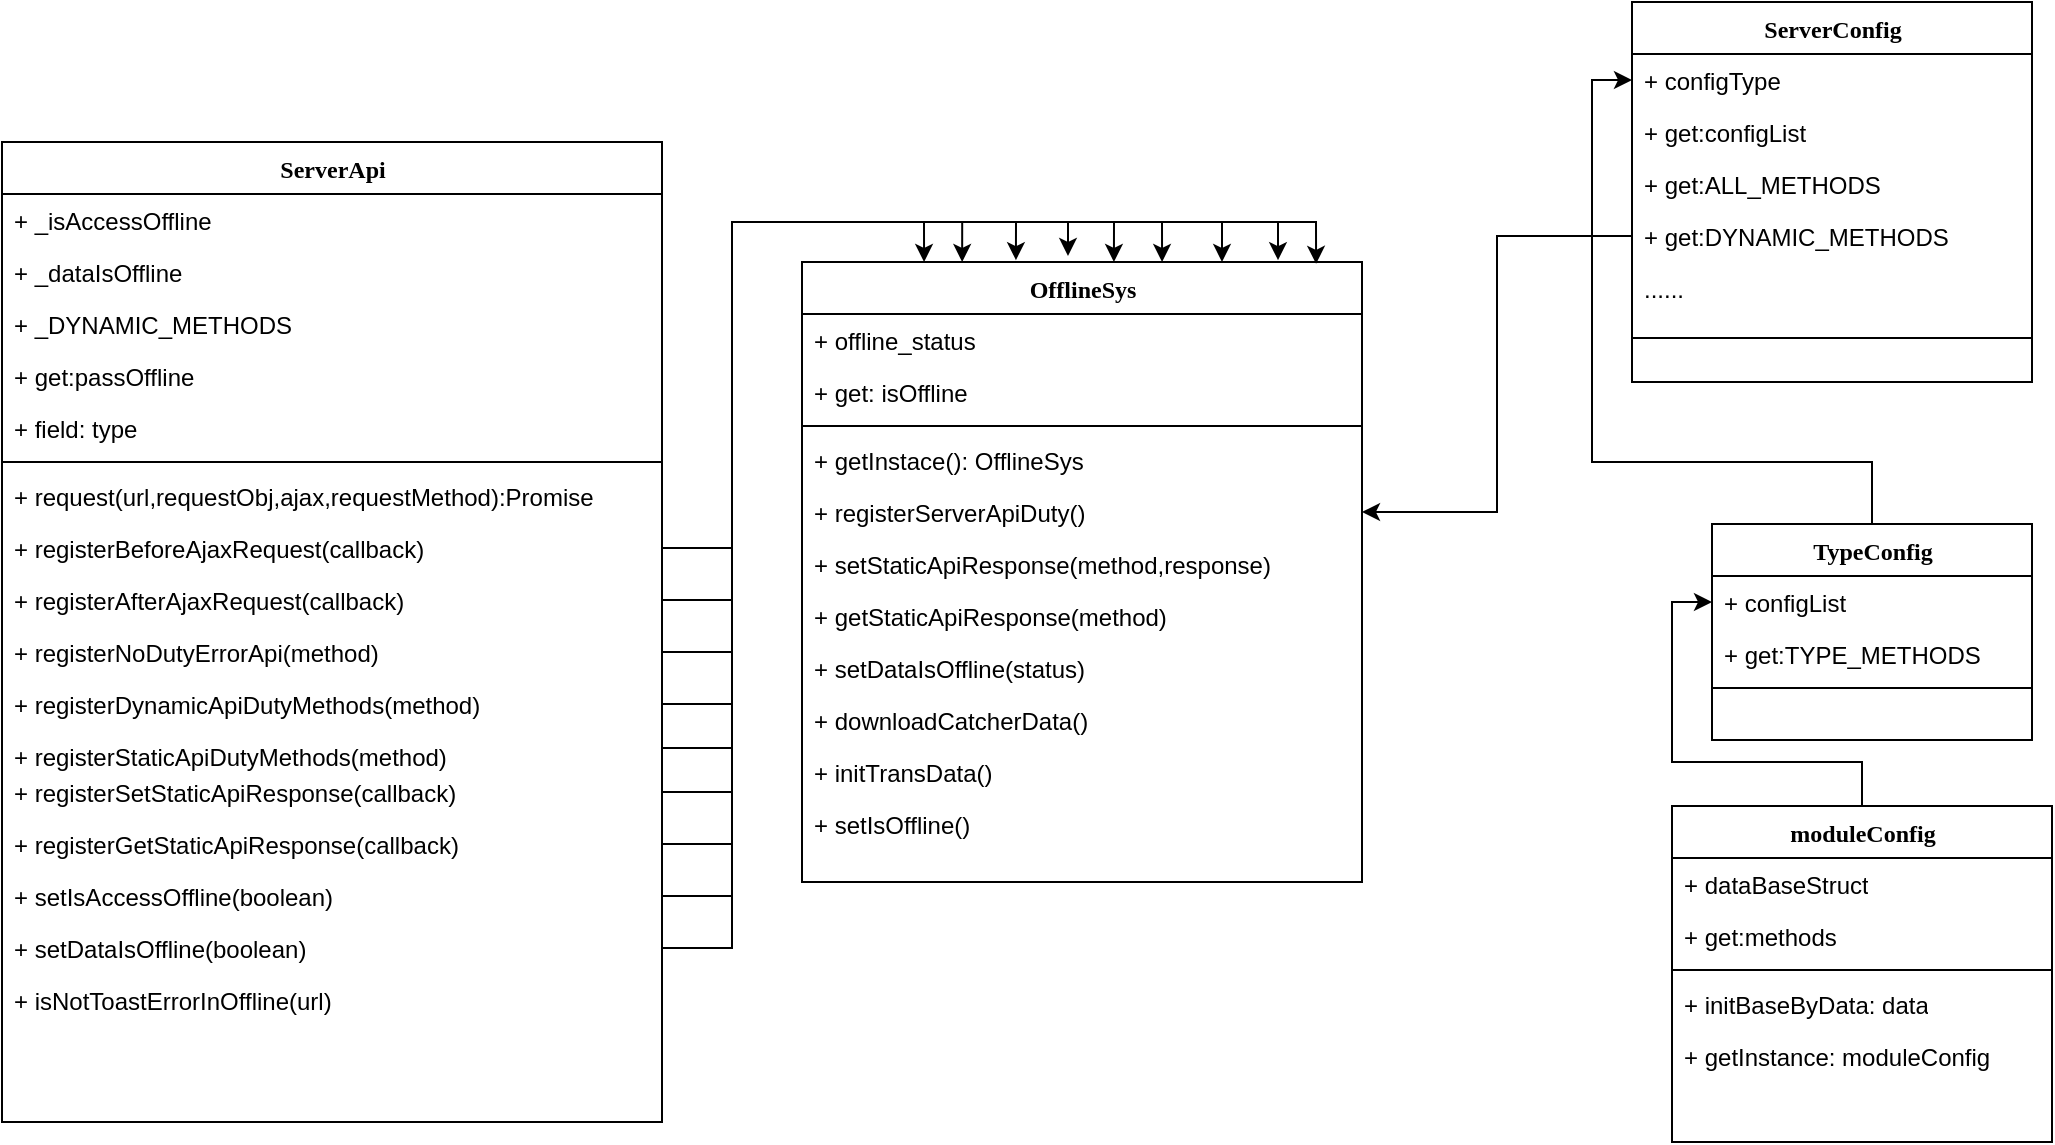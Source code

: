 <mxfile version="15.1.0" type="github">
  <diagram name="Page-1" id="9f46799a-70d6-7492-0946-bef42562c5a5">
    <mxGraphModel dx="1426" dy="794" grid="1" gridSize="10" guides="1" tooltips="1" connect="1" arrows="1" fold="1" page="1" pageScale="1" pageWidth="1100" pageHeight="850" background="none" math="0" shadow="0">
      <root>
        <mxCell id="0" />
        <mxCell id="1" parent="0" />
        <mxCell id="78961159f06e98e8-17" value="ServerApi" style="swimlane;html=1;fontStyle=1;align=center;verticalAlign=top;childLayout=stackLayout;horizontal=1;startSize=26;horizontalStack=0;resizeParent=1;resizeLast=0;collapsible=1;marginBottom=0;swimlaneFillColor=#ffffff;rounded=0;shadow=0;comic=0;labelBackgroundColor=none;strokeWidth=1;fillColor=none;fontFamily=Verdana;fontSize=12" parent="1" vertex="1">
          <mxGeometry x="55" y="80" width="330" height="490" as="geometry" />
        </mxCell>
        <mxCell id="78961159f06e98e8-21" value="+&amp;nbsp;_isAccessOffline" style="text;html=1;strokeColor=none;fillColor=none;align=left;verticalAlign=top;spacingLeft=4;spacingRight=4;whiteSpace=wrap;overflow=hidden;rotatable=0;points=[[0,0.5],[1,0.5]];portConstraint=eastwest;" parent="78961159f06e98e8-17" vertex="1">
          <mxGeometry y="26" width="330" height="26" as="geometry" />
        </mxCell>
        <mxCell id="78961159f06e98e8-23" value="+&amp;nbsp;_dataIsOffline" style="text;html=1;strokeColor=none;fillColor=none;align=left;verticalAlign=top;spacingLeft=4;spacingRight=4;whiteSpace=wrap;overflow=hidden;rotatable=0;points=[[0,0.5],[1,0.5]];portConstraint=eastwest;" parent="78961159f06e98e8-17" vertex="1">
          <mxGeometry y="52" width="330" height="26" as="geometry" />
        </mxCell>
        <mxCell id="78961159f06e98e8-25" value="+&amp;nbsp;_DYNAMIC_METHODS" style="text;html=1;strokeColor=none;fillColor=none;align=left;verticalAlign=top;spacingLeft=4;spacingRight=4;whiteSpace=wrap;overflow=hidden;rotatable=0;points=[[0,0.5],[1,0.5]];portConstraint=eastwest;" parent="78961159f06e98e8-17" vertex="1">
          <mxGeometry y="78" width="330" height="26" as="geometry" />
        </mxCell>
        <mxCell id="78961159f06e98e8-26" value="+ get:passOffline" style="text;html=1;strokeColor=none;fillColor=none;align=left;verticalAlign=top;spacingLeft=4;spacingRight=4;whiteSpace=wrap;overflow=hidden;rotatable=0;points=[[0,0.5],[1,0.5]];portConstraint=eastwest;" parent="78961159f06e98e8-17" vertex="1">
          <mxGeometry y="104" width="330" height="26" as="geometry" />
        </mxCell>
        <mxCell id="78961159f06e98e8-24" value="+ field: type" style="text;html=1;strokeColor=none;fillColor=none;align=left;verticalAlign=top;spacingLeft=4;spacingRight=4;whiteSpace=wrap;overflow=hidden;rotatable=0;points=[[0,0.5],[1,0.5]];portConstraint=eastwest;" parent="78961159f06e98e8-17" vertex="1">
          <mxGeometry y="130" width="330" height="26" as="geometry" />
        </mxCell>
        <mxCell id="78961159f06e98e8-19" value="" style="line;html=1;strokeWidth=1;fillColor=none;align=left;verticalAlign=middle;spacingTop=-1;spacingLeft=3;spacingRight=3;rotatable=0;labelPosition=right;points=[];portConstraint=eastwest;" parent="78961159f06e98e8-17" vertex="1">
          <mxGeometry y="156" width="330" height="8" as="geometry" />
        </mxCell>
        <mxCell id="78961159f06e98e8-20" value="+ request(url,requestObj,ajax,requestMethod):Promise" style="text;html=1;strokeColor=none;fillColor=none;align=left;verticalAlign=top;spacingLeft=4;spacingRight=4;whiteSpace=wrap;overflow=hidden;rotatable=0;points=[[0,0.5],[1,0.5]];portConstraint=eastwest;" parent="78961159f06e98e8-17" vertex="1">
          <mxGeometry y="164" width="330" height="26" as="geometry" />
        </mxCell>
        <mxCell id="O9mJviDTpXTmQ6rJ3wUI-24" value="+ registerBeforeAjaxRequest(callback)" style="text;html=1;strokeColor=none;fillColor=none;align=left;verticalAlign=top;spacingLeft=4;spacingRight=4;whiteSpace=wrap;overflow=hidden;rotatable=0;points=[[0,0.5],[1,0.5]];portConstraint=eastwest;" vertex="1" parent="78961159f06e98e8-17">
          <mxGeometry y="190" width="330" height="26" as="geometry" />
        </mxCell>
        <mxCell id="O9mJviDTpXTmQ6rJ3wUI-23" value="+ registerAfterAjaxRequest(callback)" style="text;html=1;strokeColor=none;fillColor=none;align=left;verticalAlign=top;spacingLeft=4;spacingRight=4;whiteSpace=wrap;overflow=hidden;rotatable=0;points=[[0,0.5],[1,0.5]];portConstraint=eastwest;" vertex="1" parent="78961159f06e98e8-17">
          <mxGeometry y="216" width="330" height="26" as="geometry" />
        </mxCell>
        <mxCell id="78961159f06e98e8-27" value="+ registerNoDutyErrorApi(method)" style="text;html=1;strokeColor=none;fillColor=none;align=left;verticalAlign=top;spacingLeft=4;spacingRight=4;whiteSpace=wrap;overflow=hidden;rotatable=0;points=[[0,0.5],[1,0.5]];portConstraint=eastwest;" parent="78961159f06e98e8-17" vertex="1">
          <mxGeometry y="242" width="330" height="26" as="geometry" />
        </mxCell>
        <mxCell id="O9mJviDTpXTmQ6rJ3wUI-22" value="+ registerDynamicApiDutyMethods(method)" style="text;html=1;strokeColor=none;fillColor=none;align=left;verticalAlign=top;spacingLeft=4;spacingRight=4;whiteSpace=wrap;overflow=hidden;rotatable=0;points=[[0,0.5],[1,0.5]];portConstraint=eastwest;" vertex="1" parent="78961159f06e98e8-17">
          <mxGeometry y="268" width="330" height="26" as="geometry" />
        </mxCell>
        <mxCell id="O9mJviDTpXTmQ6rJ3wUI-30" value="+ registerStaticApiDutyMethods(method)" style="text;html=1;strokeColor=none;fillColor=none;align=left;verticalAlign=top;spacingLeft=4;spacingRight=4;whiteSpace=wrap;overflow=hidden;rotatable=0;points=[[0,0.5],[1,0.5]];portConstraint=eastwest;" vertex="1" parent="78961159f06e98e8-17">
          <mxGeometry y="294" width="330" height="18" as="geometry" />
        </mxCell>
        <mxCell id="O9mJviDTpXTmQ6rJ3wUI-26" value="+ registerSetStaticApiResponse(callback)" style="text;html=1;strokeColor=none;fillColor=none;align=left;verticalAlign=top;spacingLeft=4;spacingRight=4;whiteSpace=wrap;overflow=hidden;rotatable=0;points=[[0,0.5],[1,0.5]];portConstraint=eastwest;" vertex="1" parent="78961159f06e98e8-17">
          <mxGeometry y="312" width="330" height="26" as="geometry" />
        </mxCell>
        <mxCell id="O9mJviDTpXTmQ6rJ3wUI-29" value="+ registerGetStaticApiResponse(callback)" style="text;html=1;strokeColor=none;fillColor=none;align=left;verticalAlign=top;spacingLeft=4;spacingRight=4;whiteSpace=wrap;overflow=hidden;rotatable=0;points=[[0,0.5],[1,0.5]];portConstraint=eastwest;" vertex="1" parent="78961159f06e98e8-17">
          <mxGeometry y="338" width="330" height="26" as="geometry" />
        </mxCell>
        <mxCell id="O9mJviDTpXTmQ6rJ3wUI-25" value="+ setIsAccessOffline(boolean)" style="text;html=1;strokeColor=none;fillColor=none;align=left;verticalAlign=top;spacingLeft=4;spacingRight=4;whiteSpace=wrap;overflow=hidden;rotatable=0;points=[[0,0.5],[1,0.5]];portConstraint=eastwest;" vertex="1" parent="78961159f06e98e8-17">
          <mxGeometry y="364" width="330" height="26" as="geometry" />
        </mxCell>
        <mxCell id="O9mJviDTpXTmQ6rJ3wUI-27" value="+ setDataIsOffline(boolean)" style="text;html=1;strokeColor=none;fillColor=none;align=left;verticalAlign=top;spacingLeft=4;spacingRight=4;whiteSpace=wrap;overflow=hidden;rotatable=0;points=[[0,0.5],[1,0.5]];portConstraint=eastwest;" vertex="1" parent="78961159f06e98e8-17">
          <mxGeometry y="390" width="330" height="26" as="geometry" />
        </mxCell>
        <mxCell id="O9mJviDTpXTmQ6rJ3wUI-28" value="+ isNotToastErrorInOffline(url)" style="text;html=1;strokeColor=none;fillColor=none;align=left;verticalAlign=top;spacingLeft=4;spacingRight=4;whiteSpace=wrap;overflow=hidden;rotatable=0;points=[[0,0.5],[1,0.5]];portConstraint=eastwest;" vertex="1" parent="78961159f06e98e8-17">
          <mxGeometry y="416" width="330" height="26" as="geometry" />
        </mxCell>
        <mxCell id="78961159f06e98e8-30" value="OfflineSys" style="swimlane;html=1;fontStyle=1;align=center;verticalAlign=top;childLayout=stackLayout;horizontal=1;startSize=26;horizontalStack=0;resizeParent=1;resizeLast=0;collapsible=1;marginBottom=0;swimlaneFillColor=#ffffff;rounded=0;shadow=0;comic=0;labelBackgroundColor=none;strokeWidth=1;fillColor=none;fontFamily=Verdana;fontSize=12" parent="1" vertex="1">
          <mxGeometry x="455" y="140" width="280" height="310" as="geometry" />
        </mxCell>
        <mxCell id="78961159f06e98e8-31" value="+ offline_status" style="text;html=1;strokeColor=none;fillColor=none;align=left;verticalAlign=top;spacingLeft=4;spacingRight=4;whiteSpace=wrap;overflow=hidden;rotatable=0;points=[[0,0.5],[1,0.5]];portConstraint=eastwest;" parent="78961159f06e98e8-30" vertex="1">
          <mxGeometry y="26" width="280" height="26" as="geometry" />
        </mxCell>
        <mxCell id="78961159f06e98e8-32" value="+ get:&amp;nbsp;isOffline" style="text;html=1;strokeColor=none;fillColor=none;align=left;verticalAlign=top;spacingLeft=4;spacingRight=4;whiteSpace=wrap;overflow=hidden;rotatable=0;points=[[0,0.5],[1,0.5]];portConstraint=eastwest;" parent="78961159f06e98e8-30" vertex="1">
          <mxGeometry y="52" width="280" height="26" as="geometry" />
        </mxCell>
        <mxCell id="78961159f06e98e8-38" value="" style="line;html=1;strokeWidth=1;fillColor=none;align=left;verticalAlign=middle;spacingTop=-1;spacingLeft=3;spacingRight=3;rotatable=0;labelPosition=right;points=[];portConstraint=eastwest;" parent="78961159f06e98e8-30" vertex="1">
          <mxGeometry y="78" width="280" height="8" as="geometry" />
        </mxCell>
        <mxCell id="78961159f06e98e8-39" value="+ getInstace(): OfflineSys" style="text;html=1;strokeColor=none;fillColor=none;align=left;verticalAlign=top;spacingLeft=4;spacingRight=4;whiteSpace=wrap;overflow=hidden;rotatable=0;points=[[0,0.5],[1,0.5]];portConstraint=eastwest;" parent="78961159f06e98e8-30" vertex="1">
          <mxGeometry y="86" width="280" height="26" as="geometry" />
        </mxCell>
        <mxCell id="78961159f06e98e8-40" value="+ registerServerApiDuty()" style="text;html=1;strokeColor=none;fillColor=none;align=left;verticalAlign=top;spacingLeft=4;spacingRight=4;whiteSpace=wrap;overflow=hidden;rotatable=0;points=[[0,0.5],[1,0.5]];portConstraint=eastwest;" parent="78961159f06e98e8-30" vertex="1">
          <mxGeometry y="112" width="280" height="26" as="geometry" />
        </mxCell>
        <mxCell id="78961159f06e98e8-42" value="+ setStaticApiResponse(method,response)" style="text;html=1;strokeColor=none;fillColor=none;align=left;verticalAlign=top;spacingLeft=4;spacingRight=4;whiteSpace=wrap;overflow=hidden;rotatable=0;points=[[0,0.5],[1,0.5]];portConstraint=eastwest;" parent="78961159f06e98e8-30" vertex="1">
          <mxGeometry y="138" width="280" height="26" as="geometry" />
        </mxCell>
        <mxCell id="O9mJviDTpXTmQ6rJ3wUI-11" value="+ getStaticApiResponse(method)" style="text;html=1;strokeColor=none;fillColor=none;align=left;verticalAlign=top;spacingLeft=4;spacingRight=4;whiteSpace=wrap;overflow=hidden;rotatable=0;points=[[0,0.5],[1,0.5]];portConstraint=eastwest;" vertex="1" parent="78961159f06e98e8-30">
          <mxGeometry y="164" width="280" height="26" as="geometry" />
        </mxCell>
        <mxCell id="O9mJviDTpXTmQ6rJ3wUI-13" value="+ setDataIsOffline(status)" style="text;html=1;strokeColor=none;fillColor=none;align=left;verticalAlign=top;spacingLeft=4;spacingRight=4;whiteSpace=wrap;overflow=hidden;rotatable=0;points=[[0,0.5],[1,0.5]];portConstraint=eastwest;" vertex="1" parent="78961159f06e98e8-30">
          <mxGeometry y="190" width="280" height="26" as="geometry" />
        </mxCell>
        <mxCell id="O9mJviDTpXTmQ6rJ3wUI-12" value="+ downloadCatcherData()" style="text;html=1;strokeColor=none;fillColor=none;align=left;verticalAlign=top;spacingLeft=4;spacingRight=4;whiteSpace=wrap;overflow=hidden;rotatable=0;points=[[0,0.5],[1,0.5]];portConstraint=eastwest;" vertex="1" parent="78961159f06e98e8-30">
          <mxGeometry y="216" width="280" height="26" as="geometry" />
        </mxCell>
        <mxCell id="O9mJviDTpXTmQ6rJ3wUI-16" value="+ initTransData()" style="text;html=1;strokeColor=none;fillColor=none;align=left;verticalAlign=top;spacingLeft=4;spacingRight=4;whiteSpace=wrap;overflow=hidden;rotatable=0;points=[[0,0.5],[1,0.5]];portConstraint=eastwest;" vertex="1" parent="78961159f06e98e8-30">
          <mxGeometry y="242" width="280" height="26" as="geometry" />
        </mxCell>
        <mxCell id="O9mJviDTpXTmQ6rJ3wUI-15" value="+ setIsOffline()" style="text;html=1;strokeColor=none;fillColor=none;align=left;verticalAlign=top;spacingLeft=4;spacingRight=4;whiteSpace=wrap;overflow=hidden;rotatable=0;points=[[0,0.5],[1,0.5]];portConstraint=eastwest;" vertex="1" parent="78961159f06e98e8-30">
          <mxGeometry y="268" width="280" height="26" as="geometry" />
        </mxCell>
        <mxCell id="78961159f06e98e8-43" value="ServerConfig" style="swimlane;html=1;fontStyle=1;align=center;verticalAlign=top;childLayout=stackLayout;horizontal=1;startSize=26;horizontalStack=0;resizeParent=1;resizeLast=0;collapsible=1;marginBottom=0;swimlaneFillColor=#ffffff;rounded=0;shadow=0;comic=0;labelBackgroundColor=none;strokeWidth=1;fillColor=none;fontFamily=Verdana;fontSize=12" parent="1" vertex="1">
          <mxGeometry x="870" y="10" width="200" height="190" as="geometry" />
        </mxCell>
        <mxCell id="78961159f06e98e8-44" value="+ configType" style="text;html=1;strokeColor=none;fillColor=none;align=left;verticalAlign=top;spacingLeft=4;spacingRight=4;whiteSpace=wrap;overflow=hidden;rotatable=0;points=[[0,0.5],[1,0.5]];portConstraint=eastwest;" parent="78961159f06e98e8-43" vertex="1">
          <mxGeometry y="26" width="200" height="26" as="geometry" />
        </mxCell>
        <mxCell id="78961159f06e98e8-45" value="+ get:configList" style="text;html=1;strokeColor=none;fillColor=none;align=left;verticalAlign=top;spacingLeft=4;spacingRight=4;whiteSpace=wrap;overflow=hidden;rotatable=0;points=[[0,0.5],[1,0.5]];portConstraint=eastwest;" parent="78961159f06e98e8-43" vertex="1">
          <mxGeometry y="52" width="200" height="26" as="geometry" />
        </mxCell>
        <mxCell id="78961159f06e98e8-49" value="+ get:ALL_METHODS" style="text;html=1;strokeColor=none;fillColor=none;align=left;verticalAlign=top;spacingLeft=4;spacingRight=4;whiteSpace=wrap;overflow=hidden;rotatable=0;points=[[0,0.5],[1,0.5]];portConstraint=eastwest;" parent="78961159f06e98e8-43" vertex="1">
          <mxGeometry y="78" width="200" height="26" as="geometry" />
        </mxCell>
        <mxCell id="78961159f06e98e8-50" value="+ get:DYNAMIC_METHODS" style="text;html=1;strokeColor=none;fillColor=none;align=left;verticalAlign=top;spacingLeft=4;spacingRight=4;whiteSpace=wrap;overflow=hidden;rotatable=0;points=[[0,0.5],[1,0.5]];portConstraint=eastwest;" parent="78961159f06e98e8-43" vertex="1">
          <mxGeometry y="104" width="200" height="26" as="geometry" />
        </mxCell>
        <mxCell id="O9mJviDTpXTmQ6rJ3wUI-4" value="......" style="text;html=1;strokeColor=none;fillColor=none;align=left;verticalAlign=top;spacingLeft=4;spacingRight=4;whiteSpace=wrap;overflow=hidden;rotatable=0;points=[[0,0.5],[1,0.5]];portConstraint=eastwest;" vertex="1" parent="78961159f06e98e8-43">
          <mxGeometry y="130" width="200" height="26" as="geometry" />
        </mxCell>
        <mxCell id="78961159f06e98e8-51" value="" style="line;html=1;strokeWidth=1;fillColor=none;align=left;verticalAlign=middle;spacingTop=-1;spacingLeft=3;spacingRight=3;rotatable=0;labelPosition=right;points=[];portConstraint=eastwest;" parent="78961159f06e98e8-43" vertex="1">
          <mxGeometry y="156" width="200" height="24" as="geometry" />
        </mxCell>
        <mxCell id="O9mJviDTpXTmQ6rJ3wUI-47" style="edgeStyle=orthogonalEdgeStyle;rounded=0;orthogonalLoop=1;jettySize=auto;html=1;" edge="1" parent="1" source="78961159f06e98e8-95" target="78961159f06e98e8-109">
          <mxGeometry relative="1" as="geometry">
            <Array as="points">
              <mxPoint x="985" y="390" />
              <mxPoint x="890" y="390" />
              <mxPoint x="890" y="310" />
            </Array>
          </mxGeometry>
        </mxCell>
        <mxCell id="78961159f06e98e8-95" value="moduleConfig" style="swimlane;html=1;fontStyle=1;align=center;verticalAlign=top;childLayout=stackLayout;horizontal=1;startSize=26;horizontalStack=0;resizeParent=1;resizeLast=0;collapsible=1;marginBottom=0;swimlaneFillColor=#ffffff;rounded=0;shadow=0;comic=0;labelBackgroundColor=none;strokeWidth=1;fillColor=none;fontFamily=Verdana;fontSize=12" parent="1" vertex="1">
          <mxGeometry x="890" y="412" width="190" height="168" as="geometry" />
        </mxCell>
        <mxCell id="78961159f06e98e8-96" value="+&amp;nbsp;dataBaseStruct" style="text;html=1;strokeColor=none;fillColor=none;align=left;verticalAlign=top;spacingLeft=4;spacingRight=4;whiteSpace=wrap;overflow=hidden;rotatable=0;points=[[0,0.5],[1,0.5]];portConstraint=eastwest;" parent="78961159f06e98e8-95" vertex="1">
          <mxGeometry y="26" width="190" height="26" as="geometry" />
        </mxCell>
        <mxCell id="78961159f06e98e8-97" value="+ get:methods" style="text;html=1;strokeColor=none;fillColor=none;align=left;verticalAlign=top;spacingLeft=4;spacingRight=4;whiteSpace=wrap;overflow=hidden;rotatable=0;points=[[0,0.5],[1,0.5]];portConstraint=eastwest;" parent="78961159f06e98e8-95" vertex="1">
          <mxGeometry y="52" width="190" height="26" as="geometry" />
        </mxCell>
        <mxCell id="78961159f06e98e8-103" value="" style="line;html=1;strokeWidth=1;fillColor=none;align=left;verticalAlign=middle;spacingTop=-1;spacingLeft=3;spacingRight=3;rotatable=0;labelPosition=right;points=[];portConstraint=eastwest;" parent="78961159f06e98e8-95" vertex="1">
          <mxGeometry y="78" width="190" height="8" as="geometry" />
        </mxCell>
        <mxCell id="78961159f06e98e8-104" value="+ initBaseByData: data" style="text;html=1;strokeColor=none;fillColor=none;align=left;verticalAlign=top;spacingLeft=4;spacingRight=4;whiteSpace=wrap;overflow=hidden;rotatable=0;points=[[0,0.5],[1,0.5]];portConstraint=eastwest;" parent="78961159f06e98e8-95" vertex="1">
          <mxGeometry y="86" width="190" height="26" as="geometry" />
        </mxCell>
        <mxCell id="O9mJviDTpXTmQ6rJ3wUI-8" value="+ getInstance: moduleConfig" style="text;html=1;strokeColor=none;fillColor=none;align=left;verticalAlign=top;spacingLeft=4;spacingRight=4;whiteSpace=wrap;overflow=hidden;rotatable=0;points=[[0,0.5],[1,0.5]];portConstraint=eastwest;" vertex="1" parent="78961159f06e98e8-95">
          <mxGeometry y="112" width="190" height="26" as="geometry" />
        </mxCell>
        <mxCell id="O9mJviDTpXTmQ6rJ3wUI-49" style="edgeStyle=orthogonalEdgeStyle;rounded=0;orthogonalLoop=1;jettySize=auto;html=1;entryX=0;entryY=0.5;entryDx=0;entryDy=0;" edge="1" parent="1" source="78961159f06e98e8-108" target="78961159f06e98e8-44">
          <mxGeometry relative="1" as="geometry">
            <Array as="points">
              <mxPoint x="990" y="240" />
              <mxPoint x="850" y="240" />
              <mxPoint x="850" y="49" />
            </Array>
          </mxGeometry>
        </mxCell>
        <mxCell id="78961159f06e98e8-108" value="TypeConfig" style="swimlane;html=1;fontStyle=1;align=center;verticalAlign=top;childLayout=stackLayout;horizontal=1;startSize=26;horizontalStack=0;resizeParent=1;resizeLast=0;collapsible=1;marginBottom=0;swimlaneFillColor=#ffffff;rounded=0;shadow=0;comic=0;labelBackgroundColor=none;strokeWidth=1;fillColor=none;fontFamily=Verdana;fontSize=12" parent="1" vertex="1">
          <mxGeometry x="910" y="271" width="160" height="108" as="geometry" />
        </mxCell>
        <mxCell id="78961159f06e98e8-109" value="+ configList" style="text;html=1;strokeColor=none;fillColor=none;align=left;verticalAlign=top;spacingLeft=4;spacingRight=4;whiteSpace=wrap;overflow=hidden;rotatable=0;points=[[0,0.5],[1,0.5]];portConstraint=eastwest;" parent="78961159f06e98e8-108" vertex="1">
          <mxGeometry y="26" width="160" height="26" as="geometry" />
        </mxCell>
        <mxCell id="78961159f06e98e8-110" value="+ get:TYPE_METHODS" style="text;html=1;strokeColor=none;fillColor=none;align=left;verticalAlign=top;spacingLeft=4;spacingRight=4;whiteSpace=wrap;overflow=hidden;rotatable=0;points=[[0,0.5],[1,0.5]];portConstraint=eastwest;" parent="78961159f06e98e8-108" vertex="1">
          <mxGeometry y="52" width="160" height="26" as="geometry" />
        </mxCell>
        <mxCell id="78961159f06e98e8-116" value="" style="line;html=1;strokeWidth=1;fillColor=none;align=left;verticalAlign=middle;spacingTop=-1;spacingLeft=3;spacingRight=3;rotatable=0;labelPosition=right;points=[];portConstraint=eastwest;" parent="78961159f06e98e8-108" vertex="1">
          <mxGeometry y="78" width="160" height="8" as="geometry" />
        </mxCell>
        <mxCell id="O9mJviDTpXTmQ6rJ3wUI-34" style="edgeStyle=orthogonalEdgeStyle;rounded=0;orthogonalLoop=1;jettySize=auto;html=1;entryX=0.286;entryY=0;entryDx=0;entryDy=0;entryPerimeter=0;" edge="1" parent="1" source="O9mJviDTpXTmQ6rJ3wUI-24" target="78961159f06e98e8-30">
          <mxGeometry relative="1" as="geometry" />
        </mxCell>
        <mxCell id="O9mJviDTpXTmQ6rJ3wUI-35" style="edgeStyle=orthogonalEdgeStyle;rounded=0;orthogonalLoop=1;jettySize=auto;html=1;entryX=0.382;entryY=-0.003;entryDx=0;entryDy=0;entryPerimeter=0;" edge="1" parent="1" source="O9mJviDTpXTmQ6rJ3wUI-23" target="78961159f06e98e8-30">
          <mxGeometry relative="1" as="geometry" />
        </mxCell>
        <mxCell id="O9mJviDTpXTmQ6rJ3wUI-36" style="edgeStyle=orthogonalEdgeStyle;rounded=0;orthogonalLoop=1;jettySize=auto;html=1;" edge="1" parent="1" source="78961159f06e98e8-27">
          <mxGeometry relative="1" as="geometry">
            <mxPoint x="588" y="137" as="targetPoint" />
            <Array as="points">
              <mxPoint x="420" y="335" />
              <mxPoint x="420" y="120" />
              <mxPoint x="588" y="120" />
            </Array>
          </mxGeometry>
        </mxCell>
        <mxCell id="O9mJviDTpXTmQ6rJ3wUI-38" style="edgeStyle=orthogonalEdgeStyle;rounded=0;orthogonalLoop=1;jettySize=auto;html=1;entryX=0.557;entryY=0;entryDx=0;entryDy=0;entryPerimeter=0;" edge="1" parent="1" source="O9mJviDTpXTmQ6rJ3wUI-22" target="78961159f06e98e8-30">
          <mxGeometry relative="1" as="geometry">
            <Array as="points">
              <mxPoint x="420" y="361" />
              <mxPoint x="420" y="120" />
              <mxPoint x="611" y="120" />
            </Array>
          </mxGeometry>
        </mxCell>
        <mxCell id="O9mJviDTpXTmQ6rJ3wUI-40" style="edgeStyle=orthogonalEdgeStyle;rounded=0;orthogonalLoop=1;jettySize=auto;html=1;entryX=0.643;entryY=0;entryDx=0;entryDy=0;entryPerimeter=0;" edge="1" parent="1" source="O9mJviDTpXTmQ6rJ3wUI-30" target="78961159f06e98e8-30">
          <mxGeometry relative="1" as="geometry" />
        </mxCell>
        <mxCell id="O9mJviDTpXTmQ6rJ3wUI-41" style="edgeStyle=orthogonalEdgeStyle;rounded=0;orthogonalLoop=1;jettySize=auto;html=1;entryX=0.75;entryY=0;entryDx=0;entryDy=0;" edge="1" parent="1" source="O9mJviDTpXTmQ6rJ3wUI-26" target="78961159f06e98e8-30">
          <mxGeometry relative="1" as="geometry" />
        </mxCell>
        <mxCell id="O9mJviDTpXTmQ6rJ3wUI-42" style="edgeStyle=orthogonalEdgeStyle;rounded=0;orthogonalLoop=1;jettySize=auto;html=1;entryX=0.85;entryY=-0.003;entryDx=0;entryDy=0;entryPerimeter=0;" edge="1" parent="1" source="O9mJviDTpXTmQ6rJ3wUI-29" target="78961159f06e98e8-30">
          <mxGeometry relative="1" as="geometry" />
        </mxCell>
        <mxCell id="O9mJviDTpXTmQ6rJ3wUI-43" style="edgeStyle=orthogonalEdgeStyle;rounded=0;orthogonalLoop=1;jettySize=auto;html=1;entryX=0.918;entryY=0.003;entryDx=0;entryDy=0;entryPerimeter=0;" edge="1" parent="1" source="O9mJviDTpXTmQ6rJ3wUI-25" target="78961159f06e98e8-30">
          <mxGeometry relative="1" as="geometry" />
        </mxCell>
        <mxCell id="O9mJviDTpXTmQ6rJ3wUI-44" style="edgeStyle=orthogonalEdgeStyle;rounded=0;orthogonalLoop=1;jettySize=auto;html=1;entryX=0.218;entryY=0;entryDx=0;entryDy=0;entryPerimeter=0;" edge="1" parent="1" source="O9mJviDTpXTmQ6rJ3wUI-27" target="78961159f06e98e8-30">
          <mxGeometry relative="1" as="geometry" />
        </mxCell>
        <mxCell id="O9mJviDTpXTmQ6rJ3wUI-51" style="edgeStyle=orthogonalEdgeStyle;rounded=0;orthogonalLoop=1;jettySize=auto;html=1;entryX=1;entryY=0.5;entryDx=0;entryDy=0;" edge="1" parent="1" source="78961159f06e98e8-50" target="78961159f06e98e8-40">
          <mxGeometry relative="1" as="geometry" />
        </mxCell>
      </root>
    </mxGraphModel>
  </diagram>
</mxfile>
